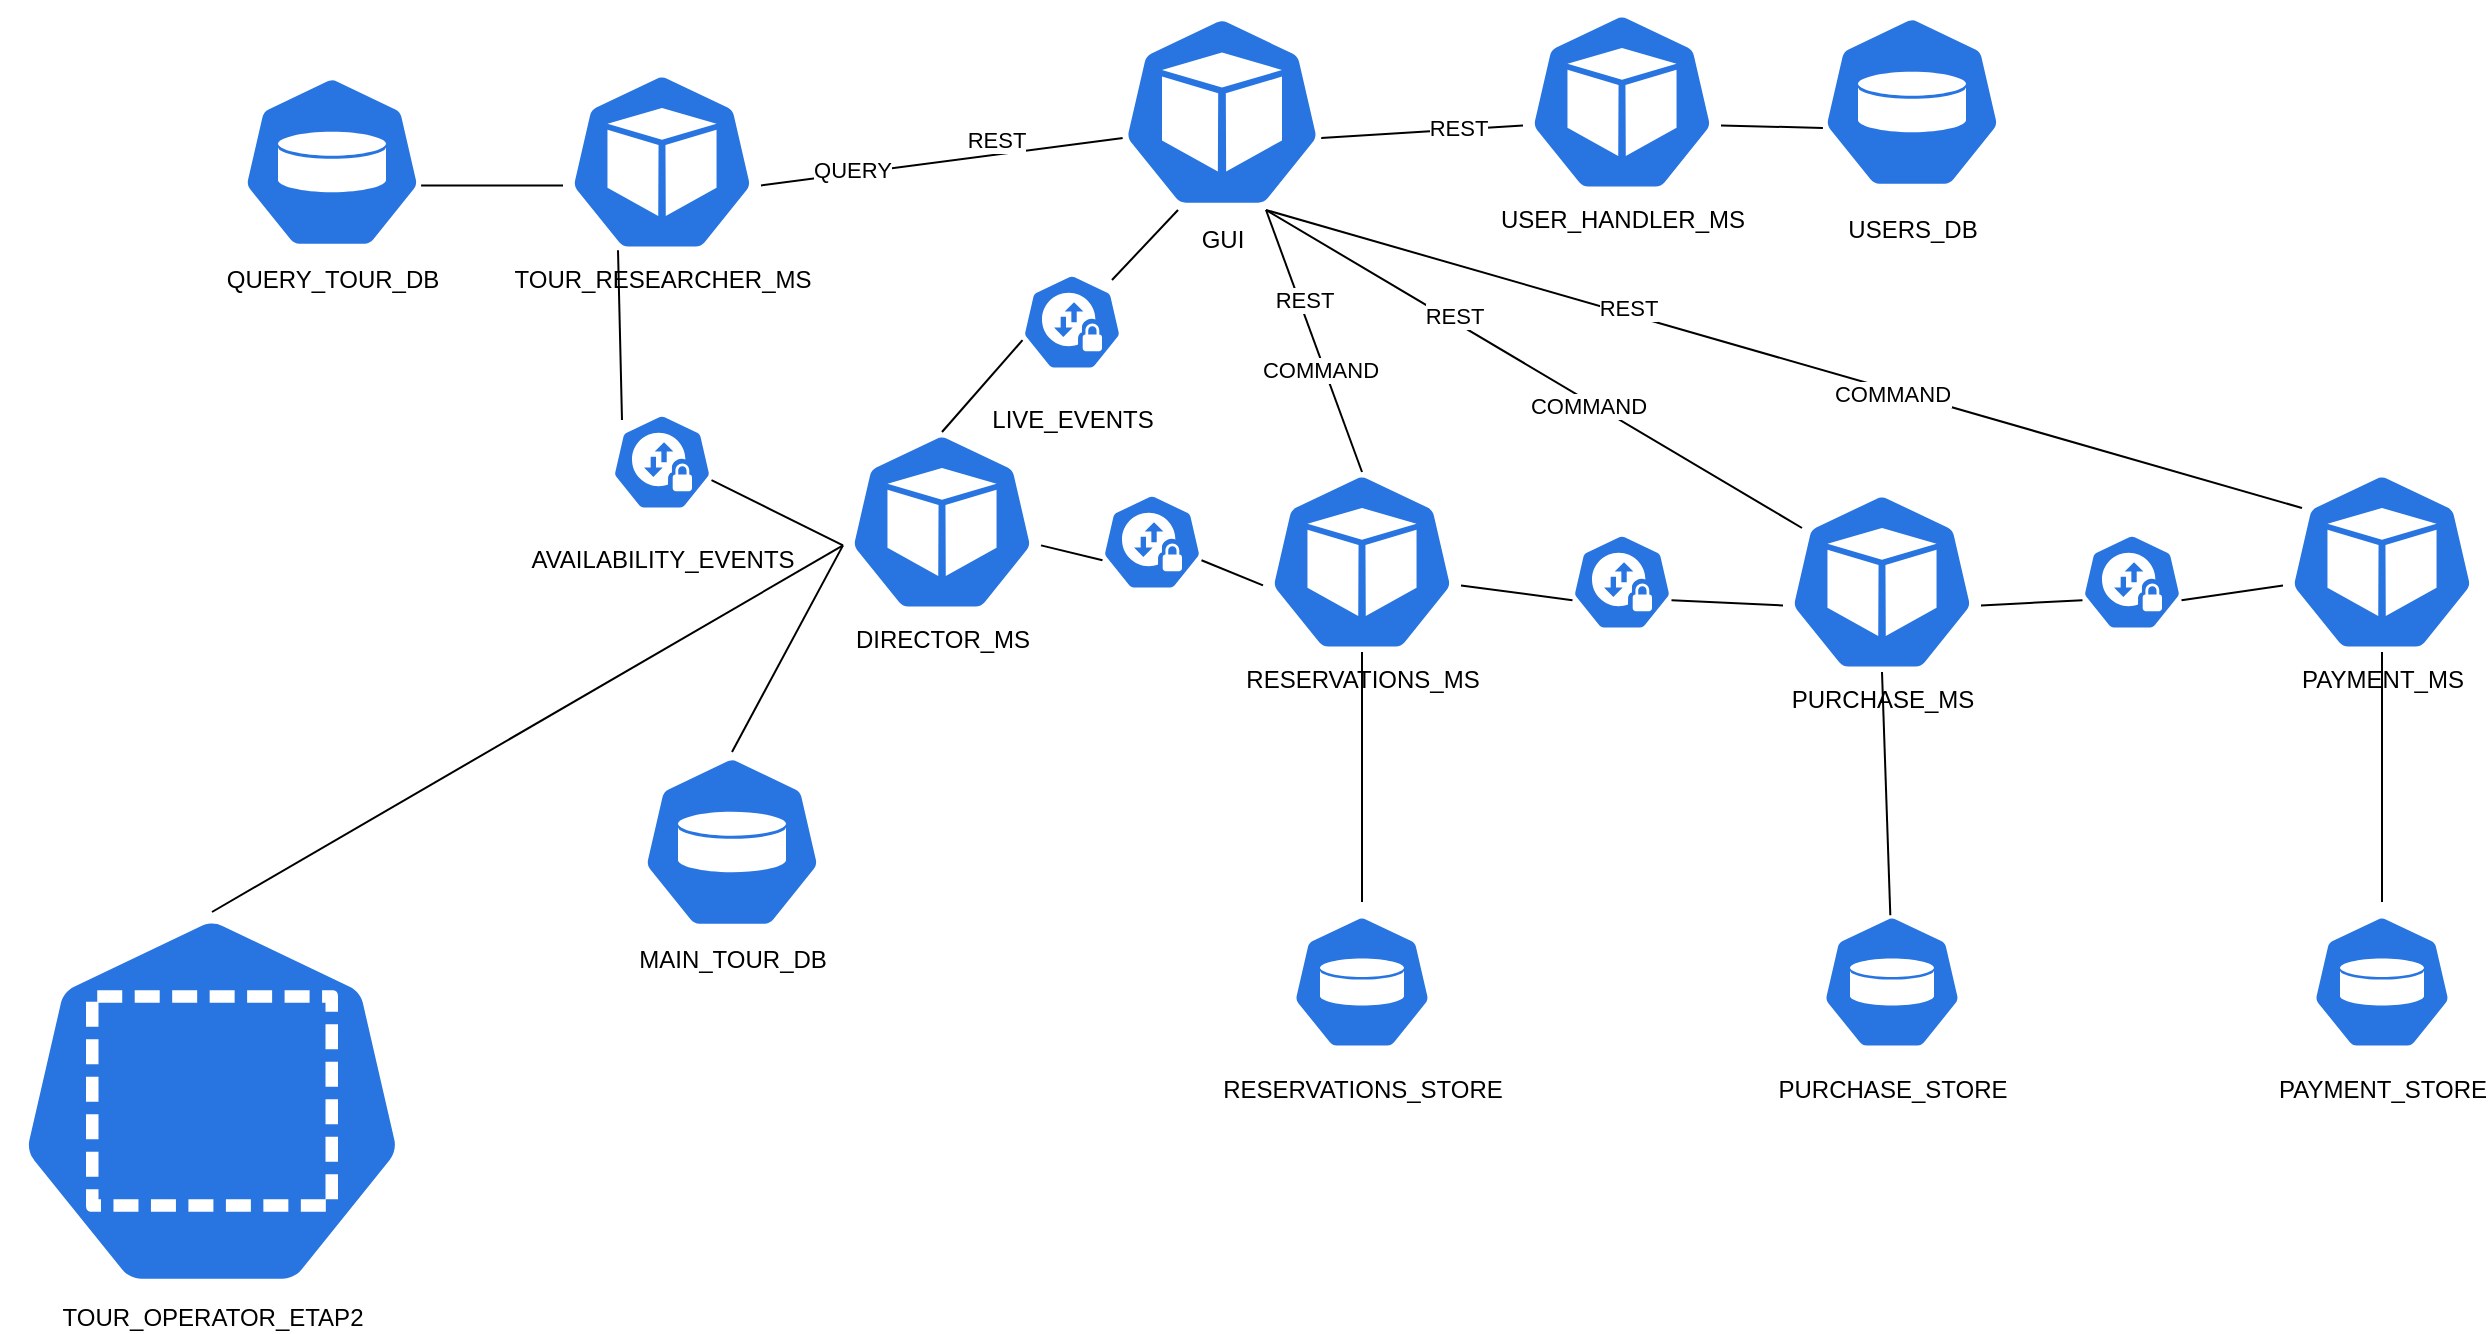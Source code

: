 <mxfile version="21.0.6" type="github">
  <diagram id="ShMNQMLDSbLXEfoszM4a" name="Strona-1">
    <mxGraphModel dx="2257" dy="770" grid="1" gridSize="10" guides="1" tooltips="1" connect="1" arrows="1" fold="1" page="1" pageScale="1" pageWidth="827" pageHeight="1169" math="0" shadow="0">
      <root>
        <mxCell id="0" />
        <mxCell id="1" parent="0" />
        <mxCell id="A_Rnm3DjNEXbihzZPSLN-8" value="USERS_DB" style="sketch=0;html=1;dashed=0;whitespace=wrap;fillColor=#2875E2;strokeColor=#ffffff;points=[[0.005,0.63,0],[0.1,0.2,0],[0.9,0.2,0],[0.5,0,0],[0.995,0.63,0],[0.72,0.99,0],[0.5,1,0],[0.28,0.99,0]];verticalLabelPosition=bottom;align=center;verticalAlign=top;shape=mxgraph.kubernetes.icon;prIcon=pv" parent="1" vertex="1">
          <mxGeometry x="360" y="95" width="90" height="100" as="geometry" />
        </mxCell>
        <mxCell id="A_Rnm3DjNEXbihzZPSLN-10" value="USER_HANDLER_MS" style="sketch=0;html=1;dashed=0;whitespace=wrap;fillColor=#2875E2;strokeColor=#ffffff;points=[[0.005,0.63,0],[0.1,0.2,0],[0.9,0.2,0],[0.5,0,0],[0.995,0.63,0],[0.72,0.99,0],[0.5,1,0],[0.28,0.99,0]];verticalLabelPosition=bottom;align=center;verticalAlign=top;shape=mxgraph.kubernetes.icon;prIcon=pod" parent="1" vertex="1">
          <mxGeometry x="210" y="100" width="100" height="90" as="geometry" />
        </mxCell>
        <mxCell id="A_Rnm3DjNEXbihzZPSLN-11" value="" style="endArrow=none;html=1;rounded=0;exitX=0.005;exitY=0.63;exitDx=0;exitDy=0;exitPerimeter=0;entryX=0.995;entryY=0.63;entryDx=0;entryDy=0;entryPerimeter=0;" parent="1" source="A_Rnm3DjNEXbihzZPSLN-10" target="I_NElAMr6beBv2hOrU73-21" edge="1">
          <mxGeometry width="50" height="50" relative="1" as="geometry">
            <mxPoint x="390" y="590" as="sourcePoint" />
            <mxPoint x="289.5" y="323" as="targetPoint" />
          </mxGeometry>
        </mxCell>
        <mxCell id="l4UplYdoz8VT-p75g6TF-37" value="REST" style="edgeLabel;html=1;align=center;verticalAlign=middle;resizable=0;points=[];" parent="A_Rnm3DjNEXbihzZPSLN-11" vertex="1" connectable="0">
          <mxGeometry x="-0.352" y="-1" relative="1" as="geometry">
            <mxPoint as="offset" />
          </mxGeometry>
        </mxCell>
        <mxCell id="A_Rnm3DjNEXbihzZPSLN-24" value="" style="endArrow=none;html=1;rounded=0;exitX=0.005;exitY=0.63;exitDx=0;exitDy=0;exitPerimeter=0;entryX=0.995;entryY=0.63;entryDx=0;entryDy=0;entryPerimeter=0;" parent="1" source="A_Rnm3DjNEXbihzZPSLN-8" edge="1" target="A_Rnm3DjNEXbihzZPSLN-10">
          <mxGeometry width="50" height="50" relative="1" as="geometry">
            <mxPoint x="300" y="549.13" as="sourcePoint" />
            <mxPoint x="350" y="489.13" as="targetPoint" />
          </mxGeometry>
        </mxCell>
        <mxCell id="I_NElAMr6beBv2hOrU73-2" value="RESERVATIONS_MS" style="sketch=0;html=1;dashed=0;whitespace=wrap;fillColor=#2875E2;strokeColor=#ffffff;points=[[0.005,0.63,0],[0.1,0.2,0],[0.9,0.2,0],[0.5,0,0],[0.995,0.63,0],[0.72,0.99,0],[0.5,1,0],[0.28,0.99,0]];verticalLabelPosition=bottom;align=center;verticalAlign=top;shape=mxgraph.kubernetes.icon;prIcon=pod" parent="1" vertex="1">
          <mxGeometry x="80" y="330" width="100" height="90" as="geometry" />
        </mxCell>
        <mxCell id="I_NElAMr6beBv2hOrU73-3" value="" style="endArrow=none;html=1;rounded=0;exitX=0.995;exitY=0.63;exitDx=0;exitDy=0;exitPerimeter=0;entryX=0.005;entryY=0.63;entryDx=0;entryDy=0;entryPerimeter=0;" parent="1" source="I_NElAMr6beBv2hOrU73-16" edge="1" target="I_NElAMr6beBv2hOrU73-21">
          <mxGeometry width="50" height="50" relative="1" as="geometry">
            <mxPoint x="345" y="555" as="sourcePoint" />
            <mxPoint x="156" y="298" as="targetPoint" />
            <Array as="points" />
          </mxGeometry>
        </mxCell>
        <mxCell id="I_NElAMr6beBv2hOrU73-4" value="REST" style="edgeLabel;html=1;align=center;verticalAlign=middle;resizable=0;points=[];" parent="I_NElAMr6beBv2hOrU73-3" vertex="1" connectable="0">
          <mxGeometry x="-0.099" y="1" relative="1" as="geometry">
            <mxPoint x="36" y="-11" as="offset" />
          </mxGeometry>
        </mxCell>
        <mxCell id="I_NElAMr6beBv2hOrU73-34" value="QUERY" style="edgeLabel;html=1;align=center;verticalAlign=middle;resizable=0;points=[];" parent="I_NElAMr6beBv2hOrU73-3" vertex="1" connectable="0">
          <mxGeometry x="-0.497" y="2" relative="1" as="geometry">
            <mxPoint as="offset" />
          </mxGeometry>
        </mxCell>
        <mxCell id="I_NElAMr6beBv2hOrU73-6" value="" style="endArrow=none;html=1;rounded=0;entryX=0.72;entryY=0.99;entryDx=0;entryDy=0;entryPerimeter=0;exitX=0.5;exitY=0;exitDx=0;exitDy=0;exitPerimeter=0;" parent="1" source="I_NElAMr6beBv2hOrU73-2" edge="1" target="I_NElAMr6beBv2hOrU73-21">
          <mxGeometry width="50" height="50" relative="1" as="geometry">
            <mxPoint x="-135" y="675" as="sourcePoint" />
            <mxPoint x="183" y="334" as="targetPoint" />
          </mxGeometry>
        </mxCell>
        <mxCell id="I_NElAMr6beBv2hOrU73-7" value="REST" style="edgeLabel;html=1;align=center;verticalAlign=middle;resizable=0;points=[];" parent="I_NElAMr6beBv2hOrU73-6" vertex="1" connectable="0">
          <mxGeometry x="0.303" y="-3" relative="1" as="geometry">
            <mxPoint x="-1" as="offset" />
          </mxGeometry>
        </mxCell>
        <mxCell id="I_NElAMr6beBv2hOrU73-33" value="COMMAND" style="edgeLabel;html=1;align=center;verticalAlign=middle;resizable=0;points=[];" parent="I_NElAMr6beBv2hOrU73-6" vertex="1" connectable="0">
          <mxGeometry x="-0.21" y="2" relative="1" as="geometry">
            <mxPoint as="offset" />
          </mxGeometry>
        </mxCell>
        <mxCell id="I_NElAMr6beBv2hOrU73-16" value="TOUR_RESEARCHER_MS" style="sketch=0;html=1;dashed=0;whitespace=wrap;fillColor=#2875E2;strokeColor=#ffffff;points=[[0.005,0.63,0],[0.1,0.2,0],[0.9,0.2,0],[0.5,0,0],[0.995,0.63,0],[0.72,0.99,0],[0.5,1,0],[0.28,0.99,0]];verticalLabelPosition=bottom;align=center;verticalAlign=top;shape=mxgraph.kubernetes.icon;prIcon=pod" parent="1" vertex="1">
          <mxGeometry x="-270" y="130" width="100" height="90" as="geometry" />
        </mxCell>
        <mxCell id="I_NElAMr6beBv2hOrU73-21" value="GUI" style="sketch=0;html=1;dashed=0;whitespace=wrap;fillColor=#2875E2;strokeColor=#ffffff;points=[[0.005,0.63,0],[0.1,0.2,0],[0.9,0.2,0],[0.5,0,0],[0.995,0.63,0],[0.72,0.99,0],[0.5,1,0],[0.28,0.99,0]];verticalLabelPosition=bottom;align=center;verticalAlign=top;shape=mxgraph.kubernetes.icon;prIcon=pod" parent="1" vertex="1">
          <mxGeometry x="10" y="100" width="100" height="100" as="geometry" />
        </mxCell>
        <mxCell id="I_NElAMr6beBv2hOrU73-25" value="QUERY_TOUR_DB" style="sketch=0;html=1;dashed=0;whitespace=wrap;fillColor=#2875E2;strokeColor=#ffffff;points=[[0.005,0.63,0],[0.1,0.2,0],[0.9,0.2,0],[0.5,0,0],[0.995,0.63,0],[0.72,0.99,0],[0.5,1,0],[0.28,0.99,0]];verticalLabelPosition=bottom;align=center;verticalAlign=top;shape=mxgraph.kubernetes.icon;prIcon=pv" parent="1" vertex="1">
          <mxGeometry x="-430" y="130" width="90" height="90" as="geometry" />
        </mxCell>
        <mxCell id="I_NElAMr6beBv2hOrU73-26" value="" style="endArrow=none;html=1;rounded=0;exitX=0.995;exitY=0.63;exitDx=0;exitDy=0;exitPerimeter=0;entryX=0.005;entryY=0.63;entryDx=0;entryDy=0;entryPerimeter=0;" parent="1" source="I_NElAMr6beBv2hOrU73-25" target="I_NElAMr6beBv2hOrU73-16" edge="1">
          <mxGeometry width="50" height="50" relative="1" as="geometry">
            <mxPoint x="-105" y="320" as="sourcePoint" />
            <mxPoint x="-55" y="270" as="targetPoint" />
          </mxGeometry>
        </mxCell>
        <mxCell id="I_NElAMr6beBv2hOrU73-31" value="MAIN_TOUR_DB" style="sketch=0;html=1;dashed=0;whitespace=wrap;fillColor=#2875E2;strokeColor=#ffffff;points=[[0.005,0.63,0],[0.1,0.2,0],[0.9,0.2,0],[0.5,0,0],[0.995,0.63,0],[0.72,0.99,0],[0.5,1,0],[0.28,0.99,0]];verticalLabelPosition=bottom;align=center;verticalAlign=top;shape=mxgraph.kubernetes.icon;prIcon=pv" parent="1" vertex="1">
          <mxGeometry x="-230" y="470" width="90" height="90" as="geometry" />
        </mxCell>
        <mxCell id="xv5oI3DIis-YGvtmHty--2" value="PURCHASE_MS" style="sketch=0;html=1;dashed=0;whitespace=wrap;fillColor=#2875E2;strokeColor=#ffffff;points=[[0.005,0.63,0],[0.1,0.2,0],[0.9,0.2,0],[0.5,0,0],[0.995,0.63,0],[0.72,0.99,0],[0.5,1,0],[0.28,0.99,0]];verticalLabelPosition=bottom;align=center;verticalAlign=top;shape=mxgraph.kubernetes.icon;prIcon=pod" vertex="1" parent="1">
          <mxGeometry x="340" y="340" width="100" height="90" as="geometry" />
        </mxCell>
        <mxCell id="xv5oI3DIis-YGvtmHty--3" value="PAYMENT_MS" style="sketch=0;html=1;dashed=0;whitespace=wrap;fillColor=#2875E2;strokeColor=#ffffff;points=[[0.005,0.63,0],[0.1,0.2,0],[0.9,0.2,0],[0.5,0,0],[0.995,0.63,0],[0.72,0.99,0],[0.5,1,0],[0.28,0.99,0]];verticalLabelPosition=bottom;align=center;verticalAlign=top;shape=mxgraph.kubernetes.icon;prIcon=pod" vertex="1" parent="1">
          <mxGeometry x="590" y="330" width="100" height="90" as="geometry" />
        </mxCell>
        <mxCell id="xv5oI3DIis-YGvtmHty--7" value="AVAILABILITY_EVENTS" style="sketch=0;html=1;dashed=0;whitespace=wrap;fillColor=#2875E2;strokeColor=#ffffff;points=[[0.005,0.63,0],[0.1,0.2,0],[0.9,0.2,0],[0.5,0,0],[0.995,0.63,0],[0.72,0.99,0],[0.5,1,0],[0.28,0.99,0]];verticalLabelPosition=bottom;align=center;verticalAlign=top;shape=mxgraph.kubernetes.icon;prIcon=netpol" vertex="1" parent="1">
          <mxGeometry x="-245" y="290" width="50" height="70" as="geometry" />
        </mxCell>
        <mxCell id="xv5oI3DIis-YGvtmHty--8" value="" style="endArrow=none;html=1;rounded=0;entryX=0.72;entryY=0.99;entryDx=0;entryDy=0;entryPerimeter=0;exitX=0.1;exitY=0.2;exitDx=0;exitDy=0;exitPerimeter=0;" edge="1" parent="1" source="xv5oI3DIis-YGvtmHty--2" target="I_NElAMr6beBv2hOrU73-21">
          <mxGeometry width="50" height="50" relative="1" as="geometry">
            <mxPoint x="56" y="340" as="sourcePoint" />
            <mxPoint x="54" y="199" as="targetPoint" />
          </mxGeometry>
        </mxCell>
        <mxCell id="xv5oI3DIis-YGvtmHty--9" value="REST" style="edgeLabel;html=1;align=center;verticalAlign=middle;resizable=0;points=[];" vertex="1" connectable="0" parent="xv5oI3DIis-YGvtmHty--8">
          <mxGeometry x="0.303" y="-3" relative="1" as="geometry">
            <mxPoint x="-1" as="offset" />
          </mxGeometry>
        </mxCell>
        <mxCell id="xv5oI3DIis-YGvtmHty--10" value="COMMAND" style="edgeLabel;html=1;align=center;verticalAlign=middle;resizable=0;points=[];" vertex="1" connectable="0" parent="xv5oI3DIis-YGvtmHty--8">
          <mxGeometry x="-0.21" y="2" relative="1" as="geometry">
            <mxPoint as="offset" />
          </mxGeometry>
        </mxCell>
        <mxCell id="xv5oI3DIis-YGvtmHty--11" value="" style="endArrow=none;html=1;rounded=0;entryX=0.72;entryY=0.99;entryDx=0;entryDy=0;entryPerimeter=0;exitX=0.1;exitY=0.2;exitDx=0;exitDy=0;exitPerimeter=0;" edge="1" parent="1" source="xv5oI3DIis-YGvtmHty--3" target="I_NElAMr6beBv2hOrU73-21">
          <mxGeometry width="50" height="50" relative="1" as="geometry">
            <mxPoint x="188" y="340" as="sourcePoint" />
            <mxPoint x="80" y="199" as="targetPoint" />
          </mxGeometry>
        </mxCell>
        <mxCell id="xv5oI3DIis-YGvtmHty--12" value="REST" style="edgeLabel;html=1;align=center;verticalAlign=middle;resizable=0;points=[];" vertex="1" connectable="0" parent="xv5oI3DIis-YGvtmHty--11">
          <mxGeometry x="0.303" y="-3" relative="1" as="geometry">
            <mxPoint x="-1" as="offset" />
          </mxGeometry>
        </mxCell>
        <mxCell id="xv5oI3DIis-YGvtmHty--13" value="COMMAND" style="edgeLabel;html=1;align=center;verticalAlign=middle;resizable=0;points=[];" vertex="1" connectable="0" parent="xv5oI3DIis-YGvtmHty--11">
          <mxGeometry x="-0.21" y="2" relative="1" as="geometry">
            <mxPoint as="offset" />
          </mxGeometry>
        </mxCell>
        <mxCell id="xv5oI3DIis-YGvtmHty--15" value="" style="endArrow=none;html=1;rounded=0;entryX=0.28;entryY=0.99;entryDx=0;entryDy=0;entryPerimeter=0;exitX=0.1;exitY=0.2;exitDx=0;exitDy=0;exitPerimeter=0;" edge="1" parent="1" source="xv5oI3DIis-YGvtmHty--7" target="I_NElAMr6beBv2hOrU73-16">
          <mxGeometry width="50" height="50" relative="1" as="geometry">
            <mxPoint x="-370" y="435" as="sourcePoint" />
            <mxPoint x="-279" y="395" as="targetPoint" />
          </mxGeometry>
        </mxCell>
        <mxCell id="xv5oI3DIis-YGvtmHty--18" value="" style="sketch=0;html=1;dashed=0;whitespace=wrap;fillColor=#2875E2;strokeColor=#ffffff;points=[[0.005,0.63,0],[0.1,0.2,0],[0.9,0.2,0],[0.5,0,0],[0.995,0.63,0],[0.72,0.99,0],[0.5,1,0],[0.28,0.99,0]];verticalLabelPosition=bottom;align=center;verticalAlign=top;shape=mxgraph.kubernetes.icon;prIcon=netpol" vertex="1" parent="1">
          <mxGeometry x="490" y="350" width="50" height="70" as="geometry" />
        </mxCell>
        <mxCell id="xv5oI3DIis-YGvtmHty--19" value="" style="sketch=0;html=1;dashed=0;whitespace=wrap;fillColor=#2875E2;strokeColor=#ffffff;points=[[0.005,0.63,0],[0.1,0.2,0],[0.9,0.2,0],[0.5,0,0],[0.995,0.63,0],[0.72,0.99,0],[0.5,1,0],[0.28,0.99,0]];verticalLabelPosition=bottom;align=center;verticalAlign=top;shape=mxgraph.kubernetes.icon;prIcon=netpol" vertex="1" parent="1">
          <mxGeometry x="235" y="350" width="50" height="70" as="geometry" />
        </mxCell>
        <mxCell id="xv5oI3DIis-YGvtmHty--21" value="" style="endArrow=none;html=1;rounded=0;entryX=0.005;entryY=0.63;entryDx=0;entryDy=0;entryPerimeter=0;exitX=0.995;exitY=0.63;exitDx=0;exitDy=0;exitPerimeter=0;" edge="1" parent="1" source="xv5oI3DIis-YGvtmHty--18" target="xv5oI3DIis-YGvtmHty--3">
          <mxGeometry width="50" height="50" relative="1" as="geometry">
            <mxPoint x="540" y="390" as="sourcePoint" />
            <mxPoint x="460" y="480" as="targetPoint" />
          </mxGeometry>
        </mxCell>
        <mxCell id="xv5oI3DIis-YGvtmHty--22" value="" style="endArrow=none;html=1;rounded=0;entryX=0.005;entryY=0.63;entryDx=0;entryDy=0;entryPerimeter=0;exitX=0.995;exitY=0.63;exitDx=0;exitDy=0;exitPerimeter=0;" edge="1" parent="1" source="xv5oI3DIis-YGvtmHty--2" target="xv5oI3DIis-YGvtmHty--18">
          <mxGeometry width="50" height="50" relative="1" as="geometry">
            <mxPoint x="399" y="527" as="sourcePoint" />
            <mxPoint x="450" y="520" as="targetPoint" />
          </mxGeometry>
        </mxCell>
        <mxCell id="xv5oI3DIis-YGvtmHty--31" value="" style="endArrow=none;html=1;rounded=0;entryX=0.005;entryY=0.63;entryDx=0;entryDy=0;entryPerimeter=0;exitX=0.995;exitY=0.63;exitDx=0;exitDy=0;exitPerimeter=0;" edge="1" parent="1" source="xv5oI3DIis-YGvtmHty--19" target="xv5oI3DIis-YGvtmHty--2">
          <mxGeometry width="50" height="50" relative="1" as="geometry">
            <mxPoint x="260" y="450" as="sourcePoint" />
            <mxPoint x="310" y="457" as="targetPoint" />
          </mxGeometry>
        </mxCell>
        <mxCell id="xv5oI3DIis-YGvtmHty--32" value="" style="endArrow=none;html=1;rounded=0;entryX=0.005;entryY=0.63;entryDx=0;entryDy=0;entryPerimeter=0;exitX=0.995;exitY=0.63;exitDx=0;exitDy=0;exitPerimeter=0;" edge="1" parent="1" source="I_NElAMr6beBv2hOrU73-2" target="xv5oI3DIis-YGvtmHty--19">
          <mxGeometry width="50" height="50" relative="1" as="geometry">
            <mxPoint x="280" y="424" as="sourcePoint" />
            <mxPoint x="351" y="417" as="targetPoint" />
          </mxGeometry>
        </mxCell>
        <mxCell id="xv5oI3DIis-YGvtmHty--37" value="DIRECTOR_MS" style="sketch=0;html=1;dashed=0;whitespace=wrap;fillColor=#2875E2;strokeColor=#ffffff;points=[[0.005,0.63,0],[0.1,0.2,0],[0.9,0.2,0],[0.5,0,0],[0.995,0.63,0],[0.72,0.99,0],[0.5,1,0],[0.28,0.99,0]];verticalLabelPosition=bottom;align=center;verticalAlign=top;shape=mxgraph.kubernetes.icon;prIcon=pod" vertex="1" parent="1">
          <mxGeometry x="-130" y="310" width="100" height="90" as="geometry" />
        </mxCell>
        <mxCell id="xv5oI3DIis-YGvtmHty--40" value="PAYMENT_STORE" style="sketch=0;html=1;dashed=0;whitespace=wrap;fillColor=#2875E2;strokeColor=#ffffff;points=[[0.005,0.63,0],[0.1,0.2,0],[0.9,0.2,0],[0.5,0,0],[0.995,0.63,0],[0.72,0.99,0],[0.5,1,0],[0.28,0.99,0]];verticalLabelPosition=bottom;align=center;verticalAlign=top;shape=mxgraph.kubernetes.icon;prIcon=pv" vertex="1" parent="1">
          <mxGeometry x="605" y="545" width="70" height="80" as="geometry" />
        </mxCell>
        <mxCell id="xv5oI3DIis-YGvtmHty--41" value="PURCHASE_STORE" style="sketch=0;html=1;dashed=0;whitespace=wrap;fillColor=#2875E2;strokeColor=#ffffff;points=[[0.005,0.63,0],[0.1,0.2,0],[0.9,0.2,0],[0.5,0,0],[0.995,0.63,0],[0.72,0.99,0],[0.5,1,0],[0.28,0.99,0]];verticalLabelPosition=bottom;align=center;verticalAlign=top;shape=mxgraph.kubernetes.icon;prIcon=pv" vertex="1" parent="1">
          <mxGeometry x="360" y="545" width="70" height="80" as="geometry" />
        </mxCell>
        <mxCell id="xv5oI3DIis-YGvtmHty--42" value="RESERVATIONS_STORE" style="sketch=0;html=1;dashed=0;whitespace=wrap;fillColor=#2875E2;strokeColor=#ffffff;points=[[0.005,0.63,0],[0.1,0.2,0],[0.9,0.2,0],[0.5,0,0],[0.995,0.63,0],[0.72,0.99,0],[0.5,1,0],[0.28,0.99,0]];verticalLabelPosition=bottom;align=center;verticalAlign=top;shape=mxgraph.kubernetes.icon;prIcon=pv" vertex="1" parent="1">
          <mxGeometry x="95" y="545" width="70" height="80" as="geometry" />
        </mxCell>
        <mxCell id="xv5oI3DIis-YGvtmHty--43" value="" style="endArrow=none;html=1;rounded=0;entryX=0.995;entryY=0.63;entryDx=0;entryDy=0;entryPerimeter=0;exitX=0.005;exitY=0.63;exitDx=0;exitDy=0;exitPerimeter=0;" edge="1" parent="1" source="xv5oI3DIis-YGvtmHty--37" target="xv5oI3DIis-YGvtmHty--7">
          <mxGeometry width="50" height="50" relative="1" as="geometry">
            <mxPoint x="-130" y="370" as="sourcePoint" />
            <mxPoint x="100" y="320" as="targetPoint" />
          </mxGeometry>
        </mxCell>
        <mxCell id="xv5oI3DIis-YGvtmHty--45" value="" style="endArrow=none;html=1;rounded=0;entryX=0.5;entryY=0;entryDx=0;entryDy=0;entryPerimeter=0;exitX=0.005;exitY=0.63;exitDx=0;exitDy=0;exitPerimeter=0;" edge="1" parent="1" source="xv5oI3DIis-YGvtmHty--37" target="I_NElAMr6beBv2hOrU73-31">
          <mxGeometry width="50" height="50" relative="1" as="geometry">
            <mxPoint x="-110" y="370" as="sourcePoint" />
            <mxPoint x="-310" y="400" as="targetPoint" />
          </mxGeometry>
        </mxCell>
        <mxCell id="xv5oI3DIis-YGvtmHty--48" value="" style="sketch=0;html=1;dashed=0;whitespace=wrap;fillColor=#2875E2;strokeColor=#ffffff;points=[[0.005,0.63,0],[0.1,0.2,0],[0.9,0.2,0],[0.5,0,0],[0.995,0.63,0],[0.72,0.99,0],[0.5,1,0],[0.28,0.99,0]];verticalLabelPosition=bottom;align=center;verticalAlign=top;shape=mxgraph.kubernetes.icon;prIcon=netpol" vertex="1" parent="1">
          <mxGeometry x="8.882e-16" y="330" width="50" height="70" as="geometry" />
        </mxCell>
        <mxCell id="xv5oI3DIis-YGvtmHty--49" value="" style="endArrow=none;html=1;rounded=0;entryX=0.005;entryY=0.63;entryDx=0;entryDy=0;entryPerimeter=0;exitX=0.995;exitY=0.63;exitDx=0;exitDy=0;exitPerimeter=0;" edge="1" parent="1" source="xv5oI3DIis-YGvtmHty--48" target="I_NElAMr6beBv2hOrU73-2">
          <mxGeometry width="50" height="50" relative="1" as="geometry">
            <mxPoint x="21.3" y="352.45" as="sourcePoint" />
            <mxPoint x="91.3" y="320.45" as="targetPoint" />
          </mxGeometry>
        </mxCell>
        <mxCell id="xv5oI3DIis-YGvtmHty--50" value="" style="endArrow=none;html=1;rounded=0;entryX=0.005;entryY=0.63;entryDx=0;entryDy=0;entryPerimeter=0;exitX=0.995;exitY=0.63;exitDx=0;exitDy=0;exitPerimeter=0;" edge="1" parent="1" target="xv5oI3DIis-YGvtmHty--48" source="xv5oI3DIis-YGvtmHty--37">
          <mxGeometry width="50" height="50" relative="1" as="geometry">
            <mxPoint x="-40" y="350.0" as="sourcePoint" />
            <mxPoint x="112.3" y="319.45" as="targetPoint" />
          </mxGeometry>
        </mxCell>
        <mxCell id="xv5oI3DIis-YGvtmHty--53" value="TOUR_OPERATOR_ETAP2" style="sketch=0;html=1;dashed=0;whitespace=wrap;fillColor=#2875E2;strokeColor=#ffffff;points=[[0.005,0.63,0],[0.1,0.2,0],[0.9,0.2,0],[0.5,0,0],[0.995,0.63,0],[0.72,0.99,0],[0.5,1,0],[0.28,0.99,0]];verticalLabelPosition=bottom;align=center;verticalAlign=top;shape=mxgraph.kubernetes.icon;prIcon=ns" vertex="1" parent="1">
          <mxGeometry x="-550" y="550" width="210" height="189" as="geometry" />
        </mxCell>
        <mxCell id="xv5oI3DIis-YGvtmHty--54" value="" style="endArrow=none;html=1;rounded=0;entryX=0.005;entryY=0.63;entryDx=0;entryDy=0;entryPerimeter=0;exitX=0.5;exitY=0;exitDx=0;exitDy=0;exitPerimeter=0;" edge="1" parent="1" source="xv5oI3DIis-YGvtmHty--53" target="xv5oI3DIis-YGvtmHty--37">
          <mxGeometry width="50" height="50" relative="1" as="geometry">
            <mxPoint x="-413" y="510" as="sourcePoint" />
            <mxPoint x="-363" y="460" as="targetPoint" />
          </mxGeometry>
        </mxCell>
        <mxCell id="xv5oI3DIis-YGvtmHty--55" value="" style="endArrow=none;html=1;rounded=0;exitX=0.5;exitY=0;exitDx=0;exitDy=0;exitPerimeter=0;entryX=0.5;entryY=1;entryDx=0;entryDy=0;entryPerimeter=0;" edge="1" parent="1" source="xv5oI3DIis-YGvtmHty--42" target="I_NElAMr6beBv2hOrU73-2">
          <mxGeometry width="50" height="50" relative="1" as="geometry">
            <mxPoint x="200" y="540" as="sourcePoint" />
            <mxPoint x="250" y="490" as="targetPoint" />
          </mxGeometry>
        </mxCell>
        <mxCell id="xv5oI3DIis-YGvtmHty--56" value="" style="endArrow=none;html=1;rounded=0;exitX=0.488;exitY=0.083;exitDx=0;exitDy=0;exitPerimeter=0;entryX=0.5;entryY=1;entryDx=0;entryDy=0;entryPerimeter=0;" edge="1" parent="1" source="xv5oI3DIis-YGvtmHty--41" target="xv5oI3DIis-YGvtmHty--2">
          <mxGeometry width="50" height="50" relative="1" as="geometry">
            <mxPoint x="330" y="662.5" as="sourcePoint" />
            <mxPoint x="330" y="537.5" as="targetPoint" />
          </mxGeometry>
        </mxCell>
        <mxCell id="xv5oI3DIis-YGvtmHty--57" value="" style="endArrow=none;html=1;rounded=0;exitX=0.5;exitY=0;exitDx=0;exitDy=0;exitPerimeter=0;entryX=0.5;entryY=1;entryDx=0;entryDy=0;entryPerimeter=0;" edge="1" parent="1" source="xv5oI3DIis-YGvtmHty--40" target="xv5oI3DIis-YGvtmHty--3">
          <mxGeometry width="50" height="50" relative="1" as="geometry">
            <mxPoint x="554" y="640" as="sourcePoint" />
            <mxPoint x="550" y="503" as="targetPoint" />
          </mxGeometry>
        </mxCell>
        <mxCell id="xv5oI3DIis-YGvtmHty--59" value="LIVE_EVENTS" style="sketch=0;html=1;dashed=0;whitespace=wrap;fillColor=#2875E2;strokeColor=#ffffff;points=[[0.005,0.63,0],[0.1,0.2,0],[0.9,0.2,0],[0.5,0,0],[0.995,0.63,0],[0.72,0.99,0],[0.5,1,0],[0.28,0.99,0]];verticalLabelPosition=bottom;align=center;verticalAlign=top;shape=mxgraph.kubernetes.icon;prIcon=netpol" vertex="1" parent="1">
          <mxGeometry x="-40" y="220" width="50" height="70" as="geometry" />
        </mxCell>
        <mxCell id="xv5oI3DIis-YGvtmHty--60" value="" style="endArrow=none;html=1;rounded=0;entryX=0.5;entryY=0;entryDx=0;entryDy=0;entryPerimeter=0;exitX=0.005;exitY=0.63;exitDx=0;exitDy=0;exitPerimeter=0;" edge="1" parent="1" source="xv5oI3DIis-YGvtmHty--59" target="xv5oI3DIis-YGvtmHty--37">
          <mxGeometry width="50" height="50" relative="1" as="geometry">
            <mxPoint x="-70" y="480" as="sourcePoint" />
            <mxPoint x="-20" y="430" as="targetPoint" />
          </mxGeometry>
        </mxCell>
        <mxCell id="xv5oI3DIis-YGvtmHty--61" value="" style="endArrow=none;html=1;rounded=0;entryX=0.9;entryY=0.2;entryDx=0;entryDy=0;entryPerimeter=0;exitX=0.28;exitY=0.99;exitDx=0;exitDy=0;exitPerimeter=0;" edge="1" parent="1" source="I_NElAMr6beBv2hOrU73-21" target="xv5oI3DIis-YGvtmHty--59">
          <mxGeometry width="50" height="50" relative="1" as="geometry">
            <mxPoint x="60" y="254" as="sourcePoint" />
            <mxPoint x="30" y="310" as="targetPoint" />
          </mxGeometry>
        </mxCell>
      </root>
    </mxGraphModel>
  </diagram>
</mxfile>
